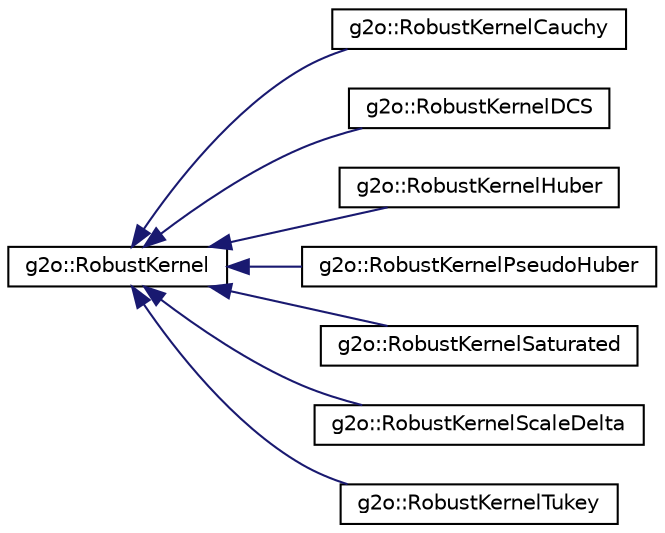 digraph "Graphical Class Hierarchy"
{
  edge [fontname="Helvetica",fontsize="10",labelfontname="Helvetica",labelfontsize="10"];
  node [fontname="Helvetica",fontsize="10",shape=record];
  rankdir="LR";
  Node0 [label="g2o::RobustKernel",height=0.2,width=0.4,color="black", fillcolor="white", style="filled",URL="$classg2o_1_1_robust_kernel.html",tooltip="base for all robust cost functions "];
  Node0 -> Node1 [dir="back",color="midnightblue",fontsize="10",style="solid",fontname="Helvetica"];
  Node1 [label="g2o::RobustKernelCauchy",height=0.2,width=0.4,color="black", fillcolor="white", style="filled",URL="$classg2o_1_1_robust_kernel_cauchy.html",tooltip="Cauchy cost function. "];
  Node0 -> Node2 [dir="back",color="midnightblue",fontsize="10",style="solid",fontname="Helvetica"];
  Node2 [label="g2o::RobustKernelDCS",height=0.2,width=0.4,color="black", fillcolor="white", style="filled",URL="$classg2o_1_1_robust_kernel_d_c_s.html",tooltip="Dynamic covariance scaling - DCS. "];
  Node0 -> Node3 [dir="back",color="midnightblue",fontsize="10",style="solid",fontname="Helvetica"];
  Node3 [label="g2o::RobustKernelHuber",height=0.2,width=0.4,color="black", fillcolor="white", style="filled",URL="$classg2o_1_1_robust_kernel_huber.html",tooltip="Huber Cost Function. "];
  Node0 -> Node4 [dir="back",color="midnightblue",fontsize="10",style="solid",fontname="Helvetica"];
  Node4 [label="g2o::RobustKernelPseudoHuber",height=0.2,width=0.4,color="black", fillcolor="white", style="filled",URL="$classg2o_1_1_robust_kernel_pseudo_huber.html",tooltip="Pseudo Huber Cost Function. "];
  Node0 -> Node5 [dir="back",color="midnightblue",fontsize="10",style="solid",fontname="Helvetica"];
  Node5 [label="g2o::RobustKernelSaturated",height=0.2,width=0.4,color="black", fillcolor="white", style="filled",URL="$classg2o_1_1_robust_kernel_saturated.html",tooltip="Saturated cost function. "];
  Node0 -> Node6 [dir="back",color="midnightblue",fontsize="10",style="solid",fontname="Helvetica"];
  Node6 [label="g2o::RobustKernelScaleDelta",height=0.2,width=0.4,color="black", fillcolor="white", style="filled",URL="$classg2o_1_1_robust_kernel_scale_delta.html",tooltip="scale a robust kernel to another delta (window size) "];
  Node0 -> Node7 [dir="back",color="midnightblue",fontsize="10",style="solid",fontname="Helvetica"];
  Node7 [label="g2o::RobustKernelTukey",height=0.2,width=0.4,color="black", fillcolor="white", style="filled",URL="$classg2o_1_1_robust_kernel_tukey.html",tooltip="Tukey Cost Function. "];
}
